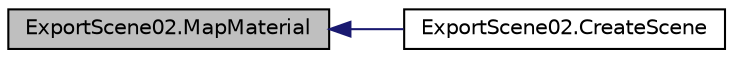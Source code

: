 digraph "ExportScene02.MapMaterial"
{
  edge [fontname="Helvetica",fontsize="10",labelfontname="Helvetica",labelfontsize="10"];
  node [fontname="Helvetica",fontsize="10",shape=record];
  rankdir="LR";
  Node21 [label="ExportScene02.MapMaterial",height=0.2,width=0.4,color="black", fillcolor="grey75", style="filled", fontcolor="black"];
  Node21 -> Node22 [dir="back",color="midnightblue",fontsize="10",style="solid",fontname="Helvetica"];
  Node22 [label="ExportScene02.CreateScene",height=0.2,width=0.4,color="black", fillcolor="white", style="filled",URL="$namespace_export_scene02.html#ab05e0f19c09bbd1997ef575f237d317e"];
}
